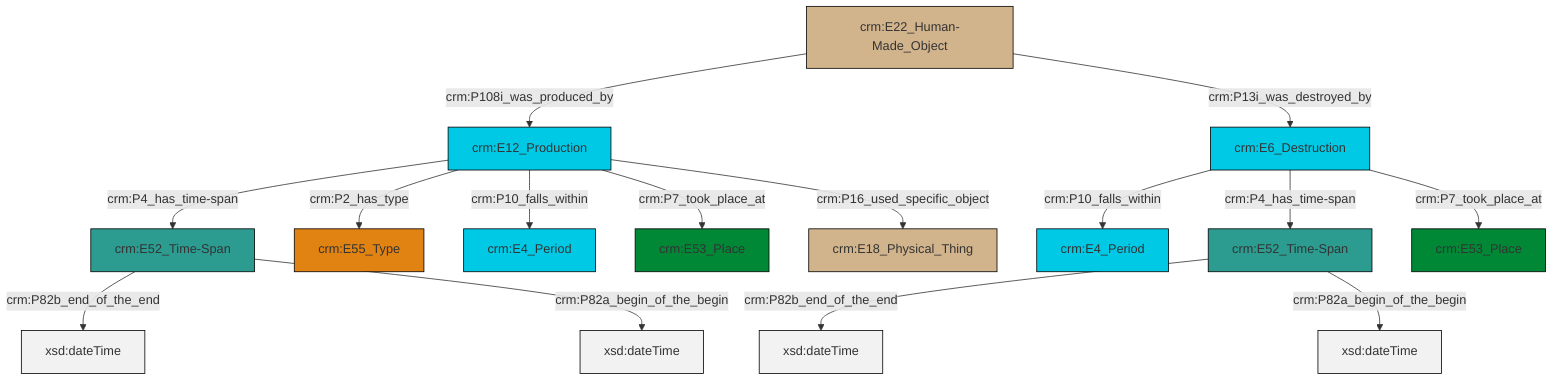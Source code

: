 graph TD
classDef Literal fill:#f2f2f2,stroke:#000000;
classDef CRM_Entity fill:#FFFFFF,stroke:#000000;
classDef Temporal_Entity fill:#00C9E6, stroke:#000000;
classDef Type fill:#E18312, stroke:#000000;
classDef Time-Span fill:#2C9C91, stroke:#000000;
classDef Appellation fill:#FFEB7F, stroke:#000000;
classDef Place fill:#008836, stroke:#000000;
classDef Persistent_Item fill:#B266B2, stroke:#000000;
classDef Conceptual_Object fill:#FFD700, stroke:#000000;
classDef Physical_Thing fill:#D2B48C, stroke:#000000;
classDef Actor fill:#f58aad, stroke:#000000;
classDef PC_Classes fill:#4ce600, stroke:#000000;
classDef Multi fill:#cccccc,stroke:#000000;

0["crm:E52_Time-Span"]:::Time-Span -->|crm:P82b_end_of_the_end| 1[xsd:dateTime]:::Literal
0["crm:E52_Time-Span"]:::Time-Span -->|crm:P82a_begin_of_the_begin| 3[xsd:dateTime]:::Literal
4["crm:E12_Production"]:::Temporal_Entity -->|crm:P4_has_time-span| 0["crm:E52_Time-Span"]:::Time-Span
5["crm:E22_Human-Made_Object"]:::Physical_Thing -->|crm:P108i_was_produced_by| 4["crm:E12_Production"]:::Temporal_Entity
4["crm:E12_Production"]:::Temporal_Entity -->|crm:P2_has_type| 7["crm:E55_Type"]:::Type
13["crm:E6_Destruction"]:::Temporal_Entity -->|crm:P10_falls_within| 11["crm:E4_Period"]:::Temporal_Entity
4["crm:E12_Production"]:::Temporal_Entity -->|crm:P10_falls_within| 9["crm:E4_Period"]:::Temporal_Entity
4["crm:E12_Production"]:::Temporal_Entity -->|crm:P7_took_place_at| 17["crm:E53_Place"]:::Place
4["crm:E12_Production"]:::Temporal_Entity -->|crm:P16_used_specific_object| 15["crm:E18_Physical_Thing"]:::Physical_Thing
18["crm:E52_Time-Span"]:::Time-Span -->|crm:P82b_end_of_the_end| 19[xsd:dateTime]:::Literal
5["crm:E22_Human-Made_Object"]:::Physical_Thing -->|crm:P13i_was_destroyed_by| 13["crm:E6_Destruction"]:::Temporal_Entity
18["crm:E52_Time-Span"]:::Time-Span -->|crm:P82a_begin_of_the_begin| 20[xsd:dateTime]:::Literal
13["crm:E6_Destruction"]:::Temporal_Entity -->|crm:P4_has_time-span| 18["crm:E52_Time-Span"]:::Time-Span
13["crm:E6_Destruction"]:::Temporal_Entity -->|crm:P7_took_place_at| 24["crm:E53_Place"]:::Place